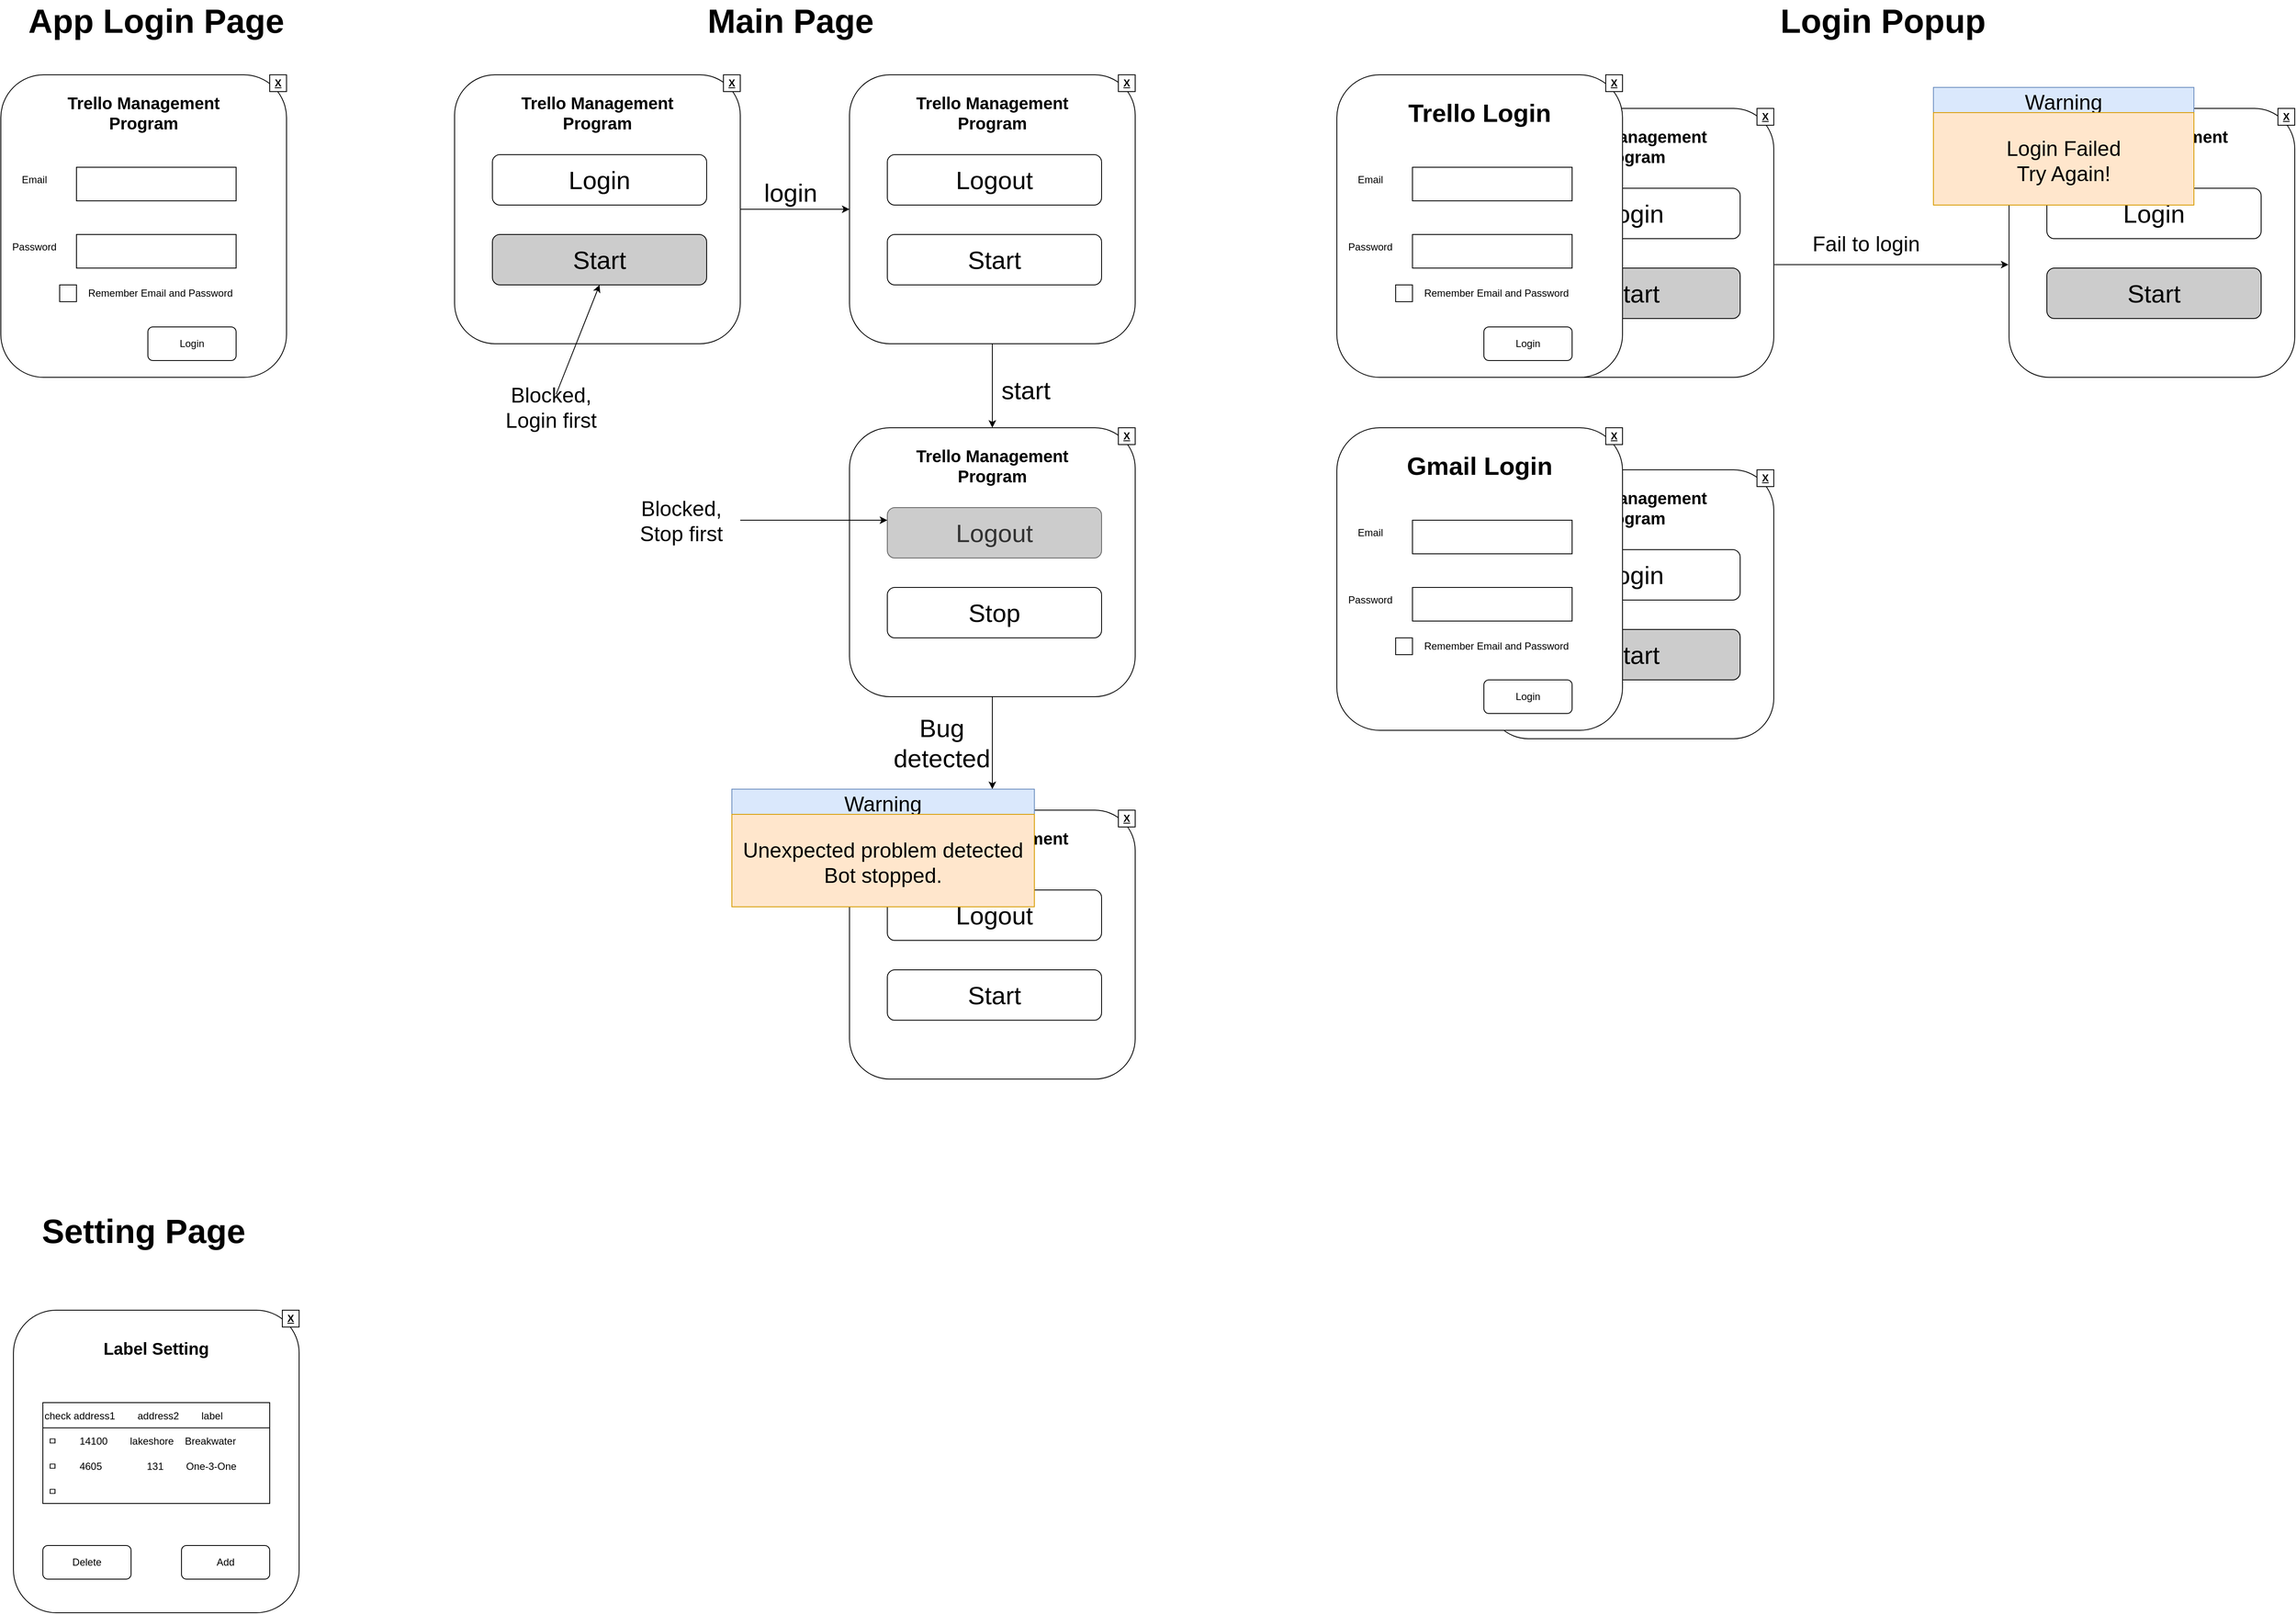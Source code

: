 <mxfile version="17.4.5" type="device"><diagram id="otwaHQZhwdUOH0OzDZQa" name="Page-1"><mxGraphModel dx="1422" dy="1851" grid="1" gridSize="10" guides="1" tooltips="1" connect="1" arrows="1" fold="1" page="1" pageScale="1" pageWidth="827" pageHeight="1169" math="0" shadow="0"><root><mxCell id="0"/><mxCell id="1" parent="0"/><mxCell id="ts7chCmN0p_P7WLNghll-1" value="" style="rounded=1;whiteSpace=wrap;html=1;" parent="1" vertex="1"><mxGeometry x="70" y="80" width="340" height="360" as="geometry"/></mxCell><mxCell id="ts7chCmN0p_P7WLNghll-2" value="" style="rounded=0;whiteSpace=wrap;html=1;" parent="1" vertex="1"><mxGeometry x="160" y="190" width="190" height="40" as="geometry"/></mxCell><mxCell id="ts7chCmN0p_P7WLNghll-3" value="" style="rounded=0;whiteSpace=wrap;html=1;" parent="1" vertex="1"><mxGeometry x="160" y="270" width="190" height="40" as="geometry"/></mxCell><mxCell id="ts7chCmN0p_P7WLNghll-4" value="Email" style="text;html=1;strokeColor=none;fillColor=none;align=center;verticalAlign=middle;whiteSpace=wrap;rounded=0;" parent="1" vertex="1"><mxGeometry x="80" y="190" width="60" height="30" as="geometry"/></mxCell><mxCell id="ts7chCmN0p_P7WLNghll-5" value="Password" style="text;html=1;strokeColor=none;fillColor=none;align=center;verticalAlign=middle;whiteSpace=wrap;rounded=0;" parent="1" vertex="1"><mxGeometry x="80" y="270" width="60" height="30" as="geometry"/></mxCell><mxCell id="ts7chCmN0p_P7WLNghll-6" value="Trello Management Program" style="text;html=1;strokeColor=none;fillColor=none;align=center;verticalAlign=middle;whiteSpace=wrap;rounded=0;fontStyle=1;fontSize=20;" parent="1" vertex="1"><mxGeometry x="115" y="110" width="250" height="30" as="geometry"/></mxCell><mxCell id="ts7chCmN0p_P7WLNghll-7" value="Login" style="rounded=1;whiteSpace=wrap;html=1;" parent="1" vertex="1"><mxGeometry x="245" y="380" width="105" height="40" as="geometry"/></mxCell><mxCell id="ts7chCmN0p_P7WLNghll-9" value="&lt;b&gt;&lt;u&gt;X&lt;/u&gt;&lt;/b&gt;" style="rounded=0;whiteSpace=wrap;html=1;" parent="1" vertex="1"><mxGeometry x="390" y="80" width="20" height="20" as="geometry"/></mxCell><mxCell id="ts7chCmN0p_P7WLNghll-10" value="&lt;b style=&quot;font-size: 40px;&quot;&gt;&lt;font style=&quot;font-size: 40px;&quot;&gt;App Login Page&lt;/font&gt;&lt;/b&gt;" style="text;html=1;strokeColor=none;fillColor=none;align=center;verticalAlign=middle;whiteSpace=wrap;rounded=0;fontSize=40;" parent="1" vertex="1"><mxGeometry x="70" width="370" height="30" as="geometry"/></mxCell><mxCell id="ts7chCmN0p_P7WLNghll-11" value="&lt;b style=&quot;font-size: 40px;&quot;&gt;&lt;font style=&quot;font-size: 40px;&quot;&gt;Main Page&lt;/font&gt;&lt;/b&gt;" style="text;html=1;strokeColor=none;fillColor=none;align=center;verticalAlign=middle;whiteSpace=wrap;rounded=0;fontSize=40;" parent="1" vertex="1"><mxGeometry x="870" width="280" height="30" as="geometry"/></mxCell><mxCell id="ts7chCmN0p_P7WLNghll-12" value="" style="rounded=1;whiteSpace=wrap;html=1;" parent="1" vertex="1"><mxGeometry x="610" y="80" width="340" height="320" as="geometry"/></mxCell><mxCell id="ts7chCmN0p_P7WLNghll-14" value="Login" style="rounded=1;whiteSpace=wrap;html=1;fontSize=30;" parent="1" vertex="1"><mxGeometry x="655" y="175" width="255" height="60" as="geometry"/></mxCell><mxCell id="ts7chCmN0p_P7WLNghll-15" value="Start" style="rounded=1;whiteSpace=wrap;html=1;fontSize=30;fillColor=#CCCCCC;" parent="1" vertex="1"><mxGeometry x="655" y="270" width="255" height="60" as="geometry"/></mxCell><mxCell id="ts7chCmN0p_P7WLNghll-16" value="&lt;b&gt;&lt;u&gt;X&lt;/u&gt;&lt;/b&gt;" style="rounded=0;whiteSpace=wrap;html=1;" parent="1" vertex="1"><mxGeometry x="930" y="80" width="20" height="20" as="geometry"/></mxCell><mxCell id="ts7chCmN0p_P7WLNghll-30" value="" style="edgeStyle=orthogonalEdgeStyle;rounded=0;orthogonalLoop=1;jettySize=auto;html=1;fontSize=30;entryX=0.5;entryY=0;entryDx=0;entryDy=0;" parent="1" source="ts7chCmN0p_P7WLNghll-17" target="ts7chCmN0p_P7WLNghll-22" edge="1"><mxGeometry relative="1" as="geometry"><mxPoint x="1250" y="480" as="targetPoint"/></mxGeometry></mxCell><mxCell id="ts7chCmN0p_P7WLNghll-17" value="" style="rounded=1;whiteSpace=wrap;html=1;" parent="1" vertex="1"><mxGeometry x="1080" y="80" width="340" height="320" as="geometry"/></mxCell><mxCell id="ts7chCmN0p_P7WLNghll-19" value="Logout" style="rounded=1;whiteSpace=wrap;html=1;fontSize=30;" parent="1" vertex="1"><mxGeometry x="1125" y="175" width="255" height="60" as="geometry"/></mxCell><mxCell id="ts7chCmN0p_P7WLNghll-20" value="Start" style="rounded=1;whiteSpace=wrap;html=1;fontSize=30;" parent="1" vertex="1"><mxGeometry x="1125" y="270" width="255" height="60" as="geometry"/></mxCell><mxCell id="ts7chCmN0p_P7WLNghll-21" value="&lt;b&gt;&lt;u&gt;X&lt;/u&gt;&lt;/b&gt;" style="rounded=0;whiteSpace=wrap;html=1;" parent="1" vertex="1"><mxGeometry x="1400" y="80" width="20" height="20" as="geometry"/></mxCell><mxCell id="ts7chCmN0p_P7WLNghll-22" value="" style="rounded=1;whiteSpace=wrap;html=1;" parent="1" vertex="1"><mxGeometry x="1080" y="500" width="340" height="320" as="geometry"/></mxCell><mxCell id="ts7chCmN0p_P7WLNghll-24" value="Logout" style="rounded=1;whiteSpace=wrap;html=1;fontSize=30;labelBackgroundColor=#CCCCCC;fillColor=#CCCCCC;fontColor=#333333;strokeColor=#666666;" parent="1" vertex="1"><mxGeometry x="1125" y="595" width="255" height="60" as="geometry"/></mxCell><mxCell id="ts7chCmN0p_P7WLNghll-25" value="Stop" style="rounded=1;whiteSpace=wrap;html=1;fontSize=30;" parent="1" vertex="1"><mxGeometry x="1125" y="690" width="255" height="60" as="geometry"/></mxCell><mxCell id="ts7chCmN0p_P7WLNghll-26" value="&lt;b&gt;&lt;u&gt;X&lt;/u&gt;&lt;/b&gt;" style="rounded=0;whiteSpace=wrap;html=1;" parent="1" vertex="1"><mxGeometry x="1400" y="500" width="20" height="20" as="geometry"/></mxCell><mxCell id="ts7chCmN0p_P7WLNghll-27" value="" style="endArrow=classic;html=1;rounded=0;fontSize=30;entryX=0;entryY=0.5;entryDx=0;entryDy=0;exitX=1;exitY=0.5;exitDx=0;exitDy=0;" parent="1" source="ts7chCmN0p_P7WLNghll-12" target="ts7chCmN0p_P7WLNghll-17" edge="1"><mxGeometry width="50" height="50" relative="1" as="geometry"><mxPoint x="850" y="330" as="sourcePoint"/><mxPoint x="900" y="280" as="targetPoint"/></mxGeometry></mxCell><mxCell id="ts7chCmN0p_P7WLNghll-28" value="login" style="text;html=1;strokeColor=none;fillColor=none;align=center;verticalAlign=middle;whiteSpace=wrap;rounded=0;fontSize=30;" parent="1" vertex="1"><mxGeometry x="980" y="205" width="60" height="30" as="geometry"/></mxCell><mxCell id="ts7chCmN0p_P7WLNghll-31" value="start" style="text;html=1;strokeColor=none;fillColor=none;align=center;verticalAlign=middle;whiteSpace=wrap;rounded=0;fontSize=30;" parent="1" vertex="1"><mxGeometry x="1260" y="440" width="60" height="30" as="geometry"/></mxCell><mxCell id="ts7chCmN0p_P7WLNghll-32" value="&lt;span style=&quot;font-size: 40px;&quot;&gt;&lt;span style=&quot;font-size: 40px;&quot;&gt;Login Popup&lt;/span&gt;&lt;/span&gt;" style="text;html=1;strokeColor=none;fillColor=none;align=center;verticalAlign=middle;whiteSpace=wrap;rounded=0;fontStyle=1;fontSize=40;" parent="1" vertex="1"><mxGeometry x="2170" width="280" height="30" as="geometry"/></mxCell><mxCell id="ts7chCmN0p_P7WLNghll-41" value="Trello Management Program" style="text;html=1;strokeColor=none;fillColor=none;align=center;verticalAlign=middle;whiteSpace=wrap;rounded=0;fontStyle=1;fontSize=20;" parent="1" vertex="1"><mxGeometry x="655" y="110" width="250" height="30" as="geometry"/></mxCell><mxCell id="ts7chCmN0p_P7WLNghll-42" value="Trello Management Program" style="text;html=1;strokeColor=none;fillColor=none;align=center;verticalAlign=middle;whiteSpace=wrap;rounded=0;fontStyle=1;fontSize=20;" parent="1" vertex="1"><mxGeometry x="1125" y="110" width="250" height="30" as="geometry"/></mxCell><mxCell id="ts7chCmN0p_P7WLNghll-43" value="" style="rounded=1;whiteSpace=wrap;html=1;" parent="1" vertex="1"><mxGeometry x="1840" y="120" width="340" height="320" as="geometry"/></mxCell><mxCell id="ts7chCmN0p_P7WLNghll-44" value="Login" style="rounded=1;whiteSpace=wrap;html=1;fontSize=30;" parent="1" vertex="1"><mxGeometry x="1885" y="215" width="255" height="60" as="geometry"/></mxCell><mxCell id="ts7chCmN0p_P7WLNghll-45" value="Start" style="rounded=1;whiteSpace=wrap;html=1;fontSize=30;fillColor=#CCCCCC;" parent="1" vertex="1"><mxGeometry x="1885" y="310" width="255" height="60" as="geometry"/></mxCell><mxCell id="ts7chCmN0p_P7WLNghll-46" value="&lt;b&gt;&lt;u&gt;X&lt;/u&gt;&lt;/b&gt;" style="rounded=0;whiteSpace=wrap;html=1;" parent="1" vertex="1"><mxGeometry x="2160" y="120" width="20" height="20" as="geometry"/></mxCell><mxCell id="ts7chCmN0p_P7WLNghll-47" value="Trello Management Program" style="text;html=1;strokeColor=none;fillColor=none;align=center;verticalAlign=middle;whiteSpace=wrap;rounded=0;fontStyle=1;fontSize=20;" parent="1" vertex="1"><mxGeometry x="1885" y="150" width="250" height="30" as="geometry"/></mxCell><mxCell id="ts7chCmN0p_P7WLNghll-48" value="" style="rounded=1;whiteSpace=wrap;html=1;" parent="1" vertex="1"><mxGeometry x="1840" y="550" width="340" height="320" as="geometry"/></mxCell><mxCell id="ts7chCmN0p_P7WLNghll-49" value="Login" style="rounded=1;whiteSpace=wrap;html=1;fontSize=30;" parent="1" vertex="1"><mxGeometry x="1885" y="645" width="255" height="60" as="geometry"/></mxCell><mxCell id="ts7chCmN0p_P7WLNghll-50" value="Start" style="rounded=1;whiteSpace=wrap;html=1;fontSize=30;fillColor=#CCCCCC;" parent="1" vertex="1"><mxGeometry x="1885" y="740" width="255" height="60" as="geometry"/></mxCell><mxCell id="ts7chCmN0p_P7WLNghll-51" value="&lt;b&gt;&lt;u&gt;X&lt;/u&gt;&lt;/b&gt;" style="rounded=0;whiteSpace=wrap;html=1;" parent="1" vertex="1"><mxGeometry x="2160" y="550" width="20" height="20" as="geometry"/></mxCell><mxCell id="ts7chCmN0p_P7WLNghll-52" value="Trello Management Program" style="text;html=1;strokeColor=none;fillColor=none;align=center;verticalAlign=middle;whiteSpace=wrap;rounded=0;fontStyle=1;fontSize=20;" parent="1" vertex="1"><mxGeometry x="1885" y="580" width="250" height="30" as="geometry"/></mxCell><mxCell id="ts7chCmN0p_P7WLNghll-61" value="Trello Management Program" style="text;html=1;strokeColor=none;fillColor=none;align=center;verticalAlign=middle;whiteSpace=wrap;rounded=0;fontStyle=1;fontSize=20;" parent="1" vertex="1"><mxGeometry x="1125" y="530" width="250" height="30" as="geometry"/></mxCell><mxCell id="ts7chCmN0p_P7WLNghll-62" value="" style="endArrow=classic;html=1;rounded=0;fontSize=20;entryX=0;entryY=0.25;entryDx=0;entryDy=0;" parent="1" target="ts7chCmN0p_P7WLNghll-24" edge="1"><mxGeometry width="50" height="50" relative="1" as="geometry"><mxPoint x="950" y="610" as="sourcePoint"/><mxPoint x="1110" y="460" as="targetPoint"/></mxGeometry></mxCell><mxCell id="ts7chCmN0p_P7WLNghll-63" value="Blocked,&lt;br&gt;Stop first" style="text;html=1;strokeColor=none;fillColor=none;align=center;verticalAlign=middle;whiteSpace=wrap;rounded=0;labelBackgroundColor=none;fontSize=25;" parent="1" vertex="1"><mxGeometry x="810" y="595" width="140" height="30" as="geometry"/></mxCell><mxCell id="ts7chCmN0p_P7WLNghll-65" value="" style="rounded=1;whiteSpace=wrap;html=1;" parent="1" vertex="1"><mxGeometry x="2460" y="120" width="340" height="320" as="geometry"/></mxCell><mxCell id="ts7chCmN0p_P7WLNghll-66" value="Login" style="rounded=1;whiteSpace=wrap;html=1;fontSize=30;" parent="1" vertex="1"><mxGeometry x="2505" y="215" width="255" height="60" as="geometry"/></mxCell><mxCell id="ts7chCmN0p_P7WLNghll-67" value="Start" style="rounded=1;whiteSpace=wrap;html=1;fontSize=30;fillColor=#CCCCCC;" parent="1" vertex="1"><mxGeometry x="2505" y="310" width="255" height="60" as="geometry"/></mxCell><mxCell id="ts7chCmN0p_P7WLNghll-68" value="&lt;b&gt;&lt;u&gt;X&lt;/u&gt;&lt;/b&gt;" style="rounded=0;whiteSpace=wrap;html=1;" parent="1" vertex="1"><mxGeometry x="2780" y="120" width="20" height="20" as="geometry"/></mxCell><mxCell id="ts7chCmN0p_P7WLNghll-69" value="Trello Management Program" style="text;html=1;strokeColor=none;fillColor=none;align=center;verticalAlign=middle;whiteSpace=wrap;rounded=0;fontStyle=1;fontSize=20;" parent="1" vertex="1"><mxGeometry x="2505" y="150" width="250" height="30" as="geometry"/></mxCell><mxCell id="ts7chCmN0p_P7WLNghll-71" value="Warning" style="swimlane;fontStyle=0;childLayout=stackLayout;horizontal=1;startSize=30;horizontalStack=0;resizeParent=1;resizeParentMax=0;resizeLast=0;collapsible=1;marginBottom=0;labelBackgroundColor=none;fontSize=25;fillColor=#dae8fc;strokeColor=#6c8ebf;" parent="1" vertex="1"><mxGeometry x="2370" y="95" width="310" height="140" as="geometry"/></mxCell><mxCell id="ts7chCmN0p_P7WLNghll-75" value="Login Failed&#10;Try Again!" style="text;align=center;verticalAlign=middle;spacingLeft=4;spacingRight=4;overflow=hidden;points=[[0,0.5],[1,0.5]];portConstraint=eastwest;rotatable=0;labelBackgroundColor=none;fontSize=25;fillColor=#ffe6cc;strokeColor=#d79b00;" parent="ts7chCmN0p_P7WLNghll-71" vertex="1"><mxGeometry y="30" width="310" height="110" as="geometry"/></mxCell><mxCell id="ts7chCmN0p_P7WLNghll-78" value="" style="endArrow=classic;html=1;rounded=0;fontSize=20;entryX=0.5;entryY=1;entryDx=0;entryDy=0;" parent="1" source="ts7chCmN0p_P7WLNghll-79" target="ts7chCmN0p_P7WLNghll-15" edge="1"><mxGeometry width="50" height="50" relative="1" as="geometry"><mxPoint x="795" y="475" as="sourcePoint"/><mxPoint x="970" y="475" as="targetPoint"/></mxGeometry></mxCell><mxCell id="ts7chCmN0p_P7WLNghll-79" value="Blocked,&lt;br&gt;Login first" style="text;html=1;strokeColor=none;fillColor=none;align=center;verticalAlign=middle;whiteSpace=wrap;rounded=0;labelBackgroundColor=none;fontSize=25;" parent="1" vertex="1"><mxGeometry x="655" y="460" width="140" height="30" as="geometry"/></mxCell><mxCell id="ts7chCmN0p_P7WLNghll-82" value="" style="endArrow=classic;html=1;rounded=0;fontSize=20;entryX=-0.002;entryY=0.581;entryDx=0;entryDy=0;entryPerimeter=0;exitX=1.002;exitY=0.581;exitDx=0;exitDy=0;exitPerimeter=0;" parent="1" source="ts7chCmN0p_P7WLNghll-43" target="ts7chCmN0p_P7WLNghll-65" edge="1"><mxGeometry width="50" height="50" relative="1" as="geometry"><mxPoint x="2260" y="305" as="sourcePoint"/><mxPoint x="2435" y="305" as="targetPoint"/></mxGeometry></mxCell><mxCell id="ts7chCmN0p_P7WLNghll-83" value="Fail to login" style="text;html=1;strokeColor=none;fillColor=none;align=center;verticalAlign=middle;whiteSpace=wrap;rounded=0;labelBackgroundColor=none;fontSize=25;" parent="1" vertex="1"><mxGeometry x="2220" y="265" width="140" height="30" as="geometry"/></mxCell><mxCell id="ts7chCmN0p_P7WLNghll-84" value="" style="edgeStyle=orthogonalEdgeStyle;rounded=0;orthogonalLoop=1;jettySize=auto;html=1;fontSize=30;exitX=0.5;exitY=1;exitDx=0;exitDy=0;" parent="1" source="ts7chCmN0p_P7WLNghll-22" edge="1"><mxGeometry relative="1" as="geometry"><mxPoint x="1252.16" y="840" as="sourcePoint"/><mxPoint x="1250" y="930" as="targetPoint"/></mxGeometry></mxCell><mxCell id="ts7chCmN0p_P7WLNghll-85" value="Bug detected" style="text;html=1;strokeColor=none;fillColor=none;align=center;verticalAlign=middle;whiteSpace=wrap;rounded=0;fontSize=30;" parent="1" vertex="1"><mxGeometry x="1160" y="860" width="60" height="30" as="geometry"/></mxCell><mxCell id="ts7chCmN0p_P7WLNghll-86" value="" style="rounded=1;whiteSpace=wrap;html=1;" parent="1" vertex="1"><mxGeometry x="1080" y="955" width="340" height="320" as="geometry"/></mxCell><mxCell id="ts7chCmN0p_P7WLNghll-87" value="Logout" style="rounded=1;whiteSpace=wrap;html=1;fontSize=30;" parent="1" vertex="1"><mxGeometry x="1125" y="1050" width="255" height="60" as="geometry"/></mxCell><mxCell id="ts7chCmN0p_P7WLNghll-88" value="Start" style="rounded=1;whiteSpace=wrap;html=1;fontSize=30;fillColor=none;" parent="1" vertex="1"><mxGeometry x="1125" y="1145" width="255" height="60" as="geometry"/></mxCell><mxCell id="ts7chCmN0p_P7WLNghll-89" value="&lt;b&gt;&lt;u&gt;X&lt;/u&gt;&lt;/b&gt;" style="rounded=0;whiteSpace=wrap;html=1;" parent="1" vertex="1"><mxGeometry x="1400" y="955" width="20" height="20" as="geometry"/></mxCell><mxCell id="ts7chCmN0p_P7WLNghll-90" value="Trello Management Program" style="text;html=1;strokeColor=none;fillColor=none;align=center;verticalAlign=middle;whiteSpace=wrap;rounded=0;fontStyle=1;fontSize=20;" parent="1" vertex="1"><mxGeometry x="1125" y="985" width="250" height="30" as="geometry"/></mxCell><mxCell id="ts7chCmN0p_P7WLNghll-91" value="Warning" style="swimlane;fontStyle=0;childLayout=stackLayout;horizontal=1;startSize=30;horizontalStack=0;resizeParent=1;resizeParentMax=0;resizeLast=0;collapsible=1;marginBottom=0;labelBackgroundColor=none;fontSize=25;fillColor=#dae8fc;strokeColor=#6c8ebf;" parent="1" vertex="1"><mxGeometry x="940" y="930" width="360" height="140" as="geometry"/></mxCell><mxCell id="ts7chCmN0p_P7WLNghll-92" value="Unexpected problem detected&#10;Bot stopped." style="text;align=center;verticalAlign=middle;spacingLeft=4;spacingRight=4;overflow=hidden;points=[[0,0.5],[1,0.5]];portConstraint=eastwest;rotatable=0;labelBackgroundColor=none;fontSize=25;fillColor=#ffe6cc;strokeColor=#d79b00;" parent="ts7chCmN0p_P7WLNghll-91" vertex="1"><mxGeometry y="30" width="360" height="110" as="geometry"/></mxCell><mxCell id="fevlI2S_sHBfJCxqmQHj-1" value="" style="rounded=0;whiteSpace=wrap;html=1;" vertex="1" parent="1"><mxGeometry x="140" y="330" width="20" height="20" as="geometry"/></mxCell><mxCell id="fevlI2S_sHBfJCxqmQHj-2" value="Remember Email and Password" style="text;html=1;strokeColor=none;fillColor=none;align=center;verticalAlign=middle;whiteSpace=wrap;rounded=0;" vertex="1" parent="1"><mxGeometry x="170" y="325" width="180" height="30" as="geometry"/></mxCell><mxCell id="fevlI2S_sHBfJCxqmQHj-3" value="" style="rounded=1;whiteSpace=wrap;html=1;" vertex="1" parent="1"><mxGeometry x="1660" y="80" width="340" height="360" as="geometry"/></mxCell><mxCell id="fevlI2S_sHBfJCxqmQHj-4" value="" style="rounded=0;whiteSpace=wrap;html=1;" vertex="1" parent="1"><mxGeometry x="1750" y="190" width="190" height="40" as="geometry"/></mxCell><mxCell id="fevlI2S_sHBfJCxqmQHj-5" value="" style="rounded=0;whiteSpace=wrap;html=1;" vertex="1" parent="1"><mxGeometry x="1750" y="270" width="190" height="40" as="geometry"/></mxCell><mxCell id="fevlI2S_sHBfJCxqmQHj-6" value="Email" style="text;html=1;strokeColor=none;fillColor=none;align=center;verticalAlign=middle;whiteSpace=wrap;rounded=0;" vertex="1" parent="1"><mxGeometry x="1670" y="190" width="60" height="30" as="geometry"/></mxCell><mxCell id="fevlI2S_sHBfJCxqmQHj-7" value="Password" style="text;html=1;strokeColor=none;fillColor=none;align=center;verticalAlign=middle;whiteSpace=wrap;rounded=0;" vertex="1" parent="1"><mxGeometry x="1670" y="270" width="60" height="30" as="geometry"/></mxCell><mxCell id="fevlI2S_sHBfJCxqmQHj-9" value="Login" style="rounded=1;whiteSpace=wrap;html=1;" vertex="1" parent="1"><mxGeometry x="1835" y="380" width="105" height="40" as="geometry"/></mxCell><mxCell id="fevlI2S_sHBfJCxqmQHj-10" value="&lt;b&gt;&lt;u&gt;X&lt;/u&gt;&lt;/b&gt;" style="rounded=0;whiteSpace=wrap;html=1;" vertex="1" parent="1"><mxGeometry x="1980" y="80" width="20" height="20" as="geometry"/></mxCell><mxCell id="fevlI2S_sHBfJCxqmQHj-11" value="" style="rounded=0;whiteSpace=wrap;html=1;" vertex="1" parent="1"><mxGeometry x="1730" y="330" width="20" height="20" as="geometry"/></mxCell><mxCell id="fevlI2S_sHBfJCxqmQHj-12" value="Remember Email and Password" style="text;html=1;strokeColor=none;fillColor=none;align=center;verticalAlign=middle;whiteSpace=wrap;rounded=0;" vertex="1" parent="1"><mxGeometry x="1760" y="325" width="180" height="30" as="geometry"/></mxCell><mxCell id="fevlI2S_sHBfJCxqmQHj-13" value="&lt;font style=&quot;font-size: 30px&quot;&gt;Trello Login&lt;/font&gt;" style="text;html=1;strokeColor=none;fillColor=none;align=center;verticalAlign=middle;whiteSpace=wrap;rounded=0;fontStyle=1" vertex="1" parent="1"><mxGeometry x="1705" y="110" width="250" height="30" as="geometry"/></mxCell><mxCell id="fevlI2S_sHBfJCxqmQHj-14" value="" style="rounded=1;whiteSpace=wrap;html=1;" vertex="1" parent="1"><mxGeometry x="1660" y="500" width="340" height="360" as="geometry"/></mxCell><mxCell id="fevlI2S_sHBfJCxqmQHj-15" value="" style="rounded=0;whiteSpace=wrap;html=1;" vertex="1" parent="1"><mxGeometry x="1750" y="610" width="190" height="40" as="geometry"/></mxCell><mxCell id="fevlI2S_sHBfJCxqmQHj-16" value="" style="rounded=0;whiteSpace=wrap;html=1;" vertex="1" parent="1"><mxGeometry x="1750" y="690" width="190" height="40" as="geometry"/></mxCell><mxCell id="fevlI2S_sHBfJCxqmQHj-17" value="Email" style="text;html=1;strokeColor=none;fillColor=none;align=center;verticalAlign=middle;whiteSpace=wrap;rounded=0;" vertex="1" parent="1"><mxGeometry x="1670" y="610" width="60" height="30" as="geometry"/></mxCell><mxCell id="fevlI2S_sHBfJCxqmQHj-18" value="Password" style="text;html=1;strokeColor=none;fillColor=none;align=center;verticalAlign=middle;whiteSpace=wrap;rounded=0;" vertex="1" parent="1"><mxGeometry x="1670" y="690" width="60" height="30" as="geometry"/></mxCell><mxCell id="fevlI2S_sHBfJCxqmQHj-19" value="Login" style="rounded=1;whiteSpace=wrap;html=1;" vertex="1" parent="1"><mxGeometry x="1835" y="800" width="105" height="40" as="geometry"/></mxCell><mxCell id="fevlI2S_sHBfJCxqmQHj-20" value="&lt;b&gt;&lt;u&gt;X&lt;/u&gt;&lt;/b&gt;" style="rounded=0;whiteSpace=wrap;html=1;" vertex="1" parent="1"><mxGeometry x="1980" y="500" width="20" height="20" as="geometry"/></mxCell><mxCell id="fevlI2S_sHBfJCxqmQHj-21" value="" style="rounded=0;whiteSpace=wrap;html=1;" vertex="1" parent="1"><mxGeometry x="1730" y="750" width="20" height="20" as="geometry"/></mxCell><mxCell id="fevlI2S_sHBfJCxqmQHj-22" value="Remember Email and Password" style="text;html=1;strokeColor=none;fillColor=none;align=center;verticalAlign=middle;whiteSpace=wrap;rounded=0;" vertex="1" parent="1"><mxGeometry x="1760" y="745" width="180" height="30" as="geometry"/></mxCell><mxCell id="fevlI2S_sHBfJCxqmQHj-23" value="&lt;font style=&quot;font-size: 30px&quot;&gt;Gmail Login&lt;/font&gt;" style="text;html=1;strokeColor=none;fillColor=none;align=center;verticalAlign=middle;whiteSpace=wrap;rounded=0;fontStyle=1" vertex="1" parent="1"><mxGeometry x="1705" y="530" width="250" height="30" as="geometry"/></mxCell><mxCell id="fevlI2S_sHBfJCxqmQHj-24" value="&lt;b style=&quot;font-size: 40px&quot;&gt;&lt;font style=&quot;font-size: 40px&quot;&gt;Setting Page&lt;/font&gt;&lt;/b&gt;" style="text;html=1;strokeColor=none;fillColor=none;align=center;verticalAlign=middle;whiteSpace=wrap;rounded=0;fontSize=40;" vertex="1" parent="1"><mxGeometry x="100" y="1440" width="280" height="30" as="geometry"/></mxCell><mxCell id="fevlI2S_sHBfJCxqmQHj-25" value="" style="rounded=1;whiteSpace=wrap;html=1;" vertex="1" parent="1"><mxGeometry x="85" y="1550" width="340" height="360" as="geometry"/></mxCell><mxCell id="fevlI2S_sHBfJCxqmQHj-30" value="Label Setting" style="text;html=1;strokeColor=none;fillColor=none;align=center;verticalAlign=middle;whiteSpace=wrap;rounded=0;fontStyle=1;fontSize=20;" vertex="1" parent="1"><mxGeometry x="130" y="1580" width="250" height="30" as="geometry"/></mxCell><mxCell id="fevlI2S_sHBfJCxqmQHj-31" value="Add" style="rounded=1;whiteSpace=wrap;html=1;" vertex="1" parent="1"><mxGeometry x="285" y="1830" width="105" height="40" as="geometry"/></mxCell><mxCell id="fevlI2S_sHBfJCxqmQHj-32" value="&lt;b&gt;&lt;u&gt;X&lt;/u&gt;&lt;/b&gt;" style="rounded=0;whiteSpace=wrap;html=1;" vertex="1" parent="1"><mxGeometry x="405" y="1550" width="20" height="20" as="geometry"/></mxCell><mxCell id="fevlI2S_sHBfJCxqmQHj-35" value="check address1        address2        label" style="swimlane;fontStyle=0;childLayout=stackLayout;horizontal=1;startSize=30;horizontalStack=0;resizeParent=1;resizeParentMax=0;resizeLast=0;collapsible=1;marginBottom=0;align=left;" vertex="1" parent="1"><mxGeometry x="120" y="1660" width="270" height="120" as="geometry"/></mxCell><mxCell id="fevlI2S_sHBfJCxqmQHj-36" value="ㅁ        14100        lakeshore    Breakwater" style="text;strokeColor=none;fillColor=none;align=left;verticalAlign=middle;spacingLeft=4;spacingRight=4;overflow=hidden;points=[[0,0.5],[1,0.5]];portConstraint=eastwest;rotatable=0;" vertex="1" parent="fevlI2S_sHBfJCxqmQHj-35"><mxGeometry y="30" width="270" height="30" as="geometry"/></mxCell><mxCell id="fevlI2S_sHBfJCxqmQHj-37" value="ㅁ        4605                131        One-3-One" style="text;strokeColor=none;fillColor=none;align=left;verticalAlign=middle;spacingLeft=4;spacingRight=4;overflow=hidden;points=[[0,0.5],[1,0.5]];portConstraint=eastwest;rotatable=0;" vertex="1" parent="fevlI2S_sHBfJCxqmQHj-35"><mxGeometry y="60" width="270" height="30" as="geometry"/></mxCell><mxCell id="fevlI2S_sHBfJCxqmQHj-38" value="ㅁ" style="text;strokeColor=none;fillColor=none;align=left;verticalAlign=middle;spacingLeft=4;spacingRight=4;overflow=hidden;points=[[0,0.5],[1,0.5]];portConstraint=eastwest;rotatable=0;" vertex="1" parent="fevlI2S_sHBfJCxqmQHj-35"><mxGeometry y="90" width="270" height="30" as="geometry"/></mxCell><mxCell id="fevlI2S_sHBfJCxqmQHj-40" value="Delete" style="rounded=1;whiteSpace=wrap;html=1;" vertex="1" parent="1"><mxGeometry x="120" y="1830" width="105" height="40" as="geometry"/></mxCell></root></mxGraphModel></diagram></mxfile>